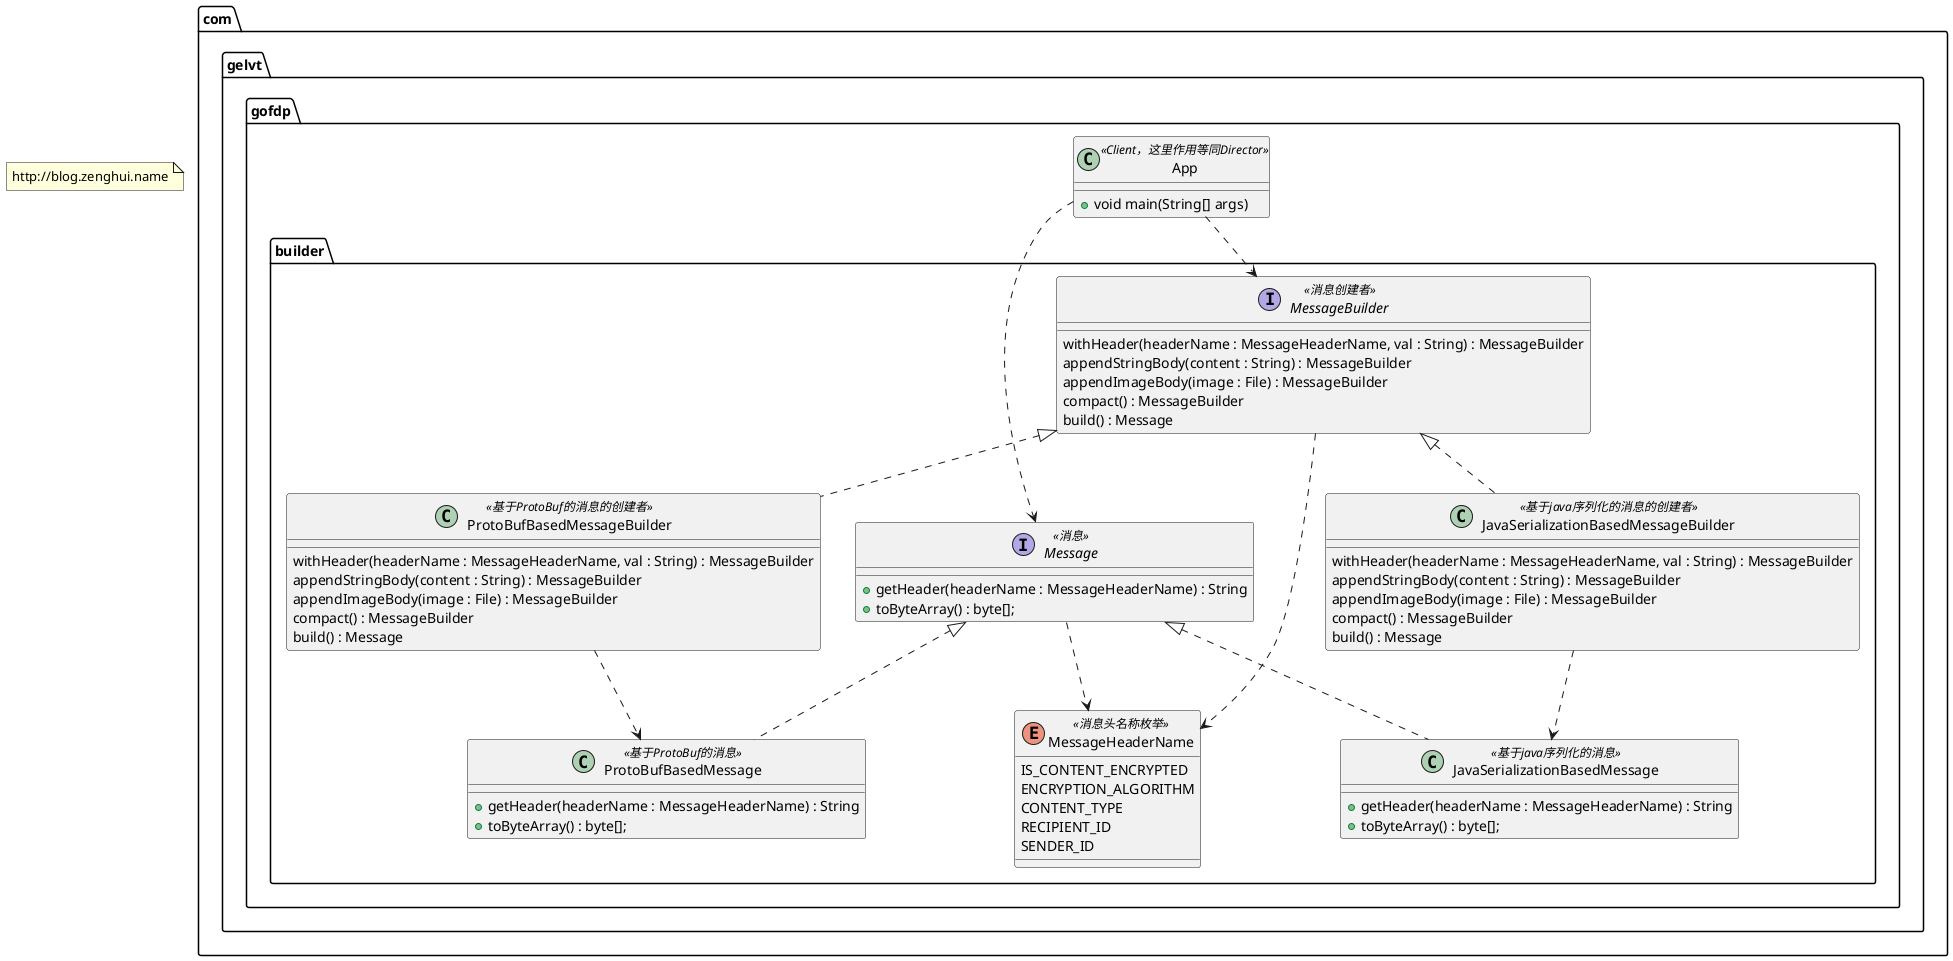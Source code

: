 @startuml

package com.gelvt.gofdp.builder{

    enum MessageHeaderName <<消息头名称枚举>>{
        IS_CONTENT_ENCRYPTED
        ENCRYPTION_ALGORITHM
        CONTENT_TYPE
        RECIPIENT_ID
        SENDER_ID
    }

    interface Message <<消息>>{
        + getHeader(headerName : MessageHeaderName) : String
        + toByteArray() : byte[];
    }

    interface MessageBuilder <<消息创建者>>{
        withHeader(headerName : MessageHeaderName, val : String) : MessageBuilder
        appendStringBody(content : String) : MessageBuilder
        appendImageBody(image : File) : MessageBuilder
        compact() : MessageBuilder
        build() : Message
    }

    class JavaSerializationBasedMessage <<基于java序列化的消息>>{
        + getHeader(headerName : MessageHeaderName) : String
        + toByteArray() : byte[];
    }

    class ProtoBufBasedMessage <<基于ProtoBuf的消息>>{
        + getHeader(headerName : MessageHeaderName) : String
        + toByteArray() : byte[];
    }

    class JavaSerializationBasedMessageBuilder <<基于java序列化的消息的创建者>>{
        withHeader(headerName : MessageHeaderName, val : String) : MessageBuilder
        appendStringBody(content : String) : MessageBuilder
        appendImageBody(image : File) : MessageBuilder
        compact() : MessageBuilder
        build() : Message
    }

    class ProtoBufBasedMessageBuilder <<基于ProtoBuf的消息的创建者>>{
        withHeader(headerName : MessageHeaderName, val : String) : MessageBuilder
        appendStringBody(content : String) : MessageBuilder
        appendImageBody(image : File) : MessageBuilder
        compact() : MessageBuilder
        build() : Message
    }


    Message <|.. JavaSerializationBasedMessage
    Message <|.. ProtoBufBasedMessage
    MessageBuilder <|.. JavaSerializationBasedMessageBuilder
    MessageBuilder <|.. ProtoBufBasedMessageBuilder
    Message ..> MessageHeaderName
    MessageBuilder ..> MessageHeaderName
    JavaSerializationBasedMessageBuilder ..> JavaSerializationBasedMessage
    ProtoBufBasedMessageBuilder ..> ProtoBufBasedMessage

}

package com.gelvt.gofdp{
    class App <<Client，这里作用等同Director>>{
        + void main(String[] args)
    }
}

App ..> Message
App ..>MessageBuilder


note "http://blog.zenghui.name" as copyright

@enduml